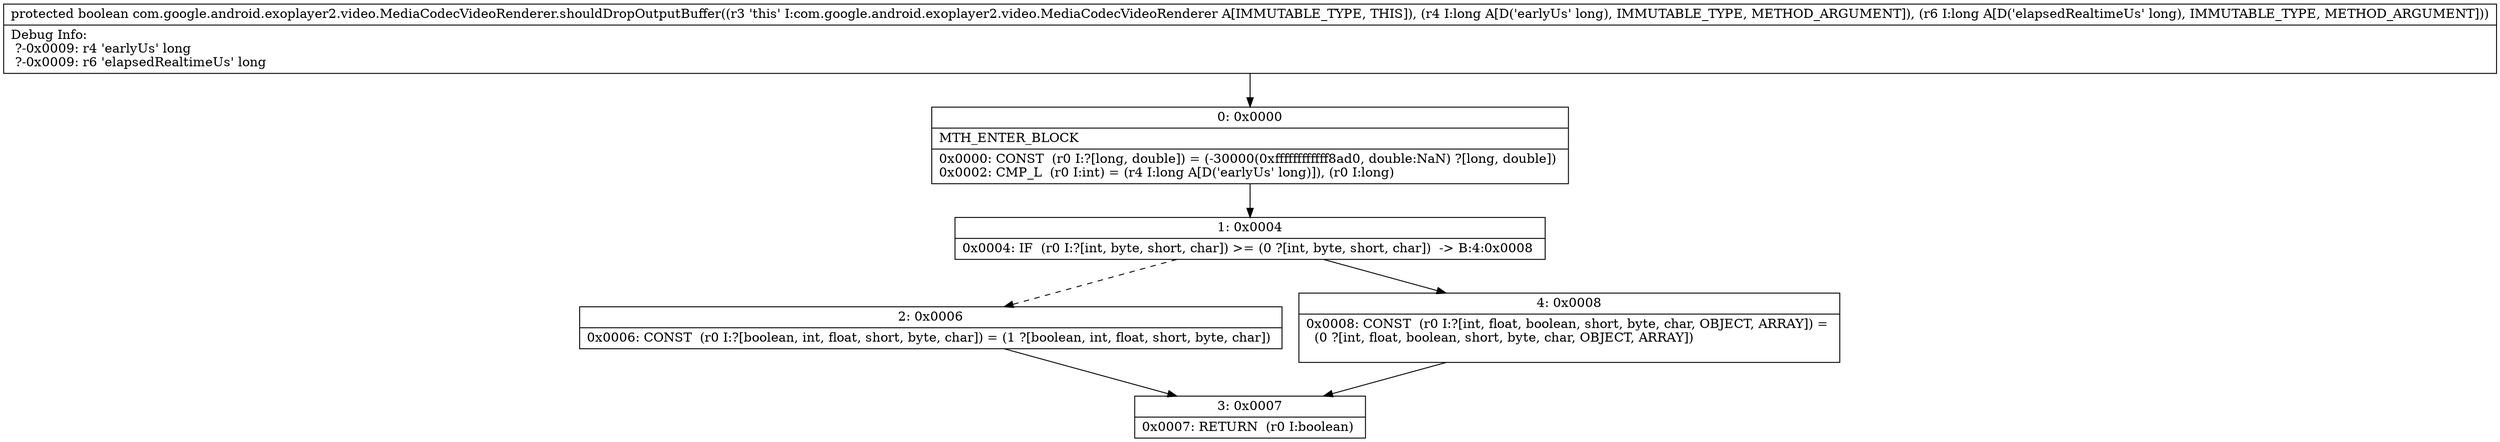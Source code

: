 digraph "CFG forcom.google.android.exoplayer2.video.MediaCodecVideoRenderer.shouldDropOutputBuffer(JJ)Z" {
Node_0 [shape=record,label="{0\:\ 0x0000|MTH_ENTER_BLOCK\l|0x0000: CONST  (r0 I:?[long, double]) = (\-30000(0xffffffffffff8ad0, double:NaN) ?[long, double]) \l0x0002: CMP_L  (r0 I:int) = (r4 I:long A[D('earlyUs' long)]), (r0 I:long) \l}"];
Node_1 [shape=record,label="{1\:\ 0x0004|0x0004: IF  (r0 I:?[int, byte, short, char]) \>= (0 ?[int, byte, short, char])  \-\> B:4:0x0008 \l}"];
Node_2 [shape=record,label="{2\:\ 0x0006|0x0006: CONST  (r0 I:?[boolean, int, float, short, byte, char]) = (1 ?[boolean, int, float, short, byte, char]) \l}"];
Node_3 [shape=record,label="{3\:\ 0x0007|0x0007: RETURN  (r0 I:boolean) \l}"];
Node_4 [shape=record,label="{4\:\ 0x0008|0x0008: CONST  (r0 I:?[int, float, boolean, short, byte, char, OBJECT, ARRAY]) = \l  (0 ?[int, float, boolean, short, byte, char, OBJECT, ARRAY])\l \l}"];
MethodNode[shape=record,label="{protected boolean com.google.android.exoplayer2.video.MediaCodecVideoRenderer.shouldDropOutputBuffer((r3 'this' I:com.google.android.exoplayer2.video.MediaCodecVideoRenderer A[IMMUTABLE_TYPE, THIS]), (r4 I:long A[D('earlyUs' long), IMMUTABLE_TYPE, METHOD_ARGUMENT]), (r6 I:long A[D('elapsedRealtimeUs' long), IMMUTABLE_TYPE, METHOD_ARGUMENT]))  | Debug Info:\l  ?\-0x0009: r4 'earlyUs' long\l  ?\-0x0009: r6 'elapsedRealtimeUs' long\l}"];
MethodNode -> Node_0;
Node_0 -> Node_1;
Node_1 -> Node_2[style=dashed];
Node_1 -> Node_4;
Node_2 -> Node_3;
Node_4 -> Node_3;
}


